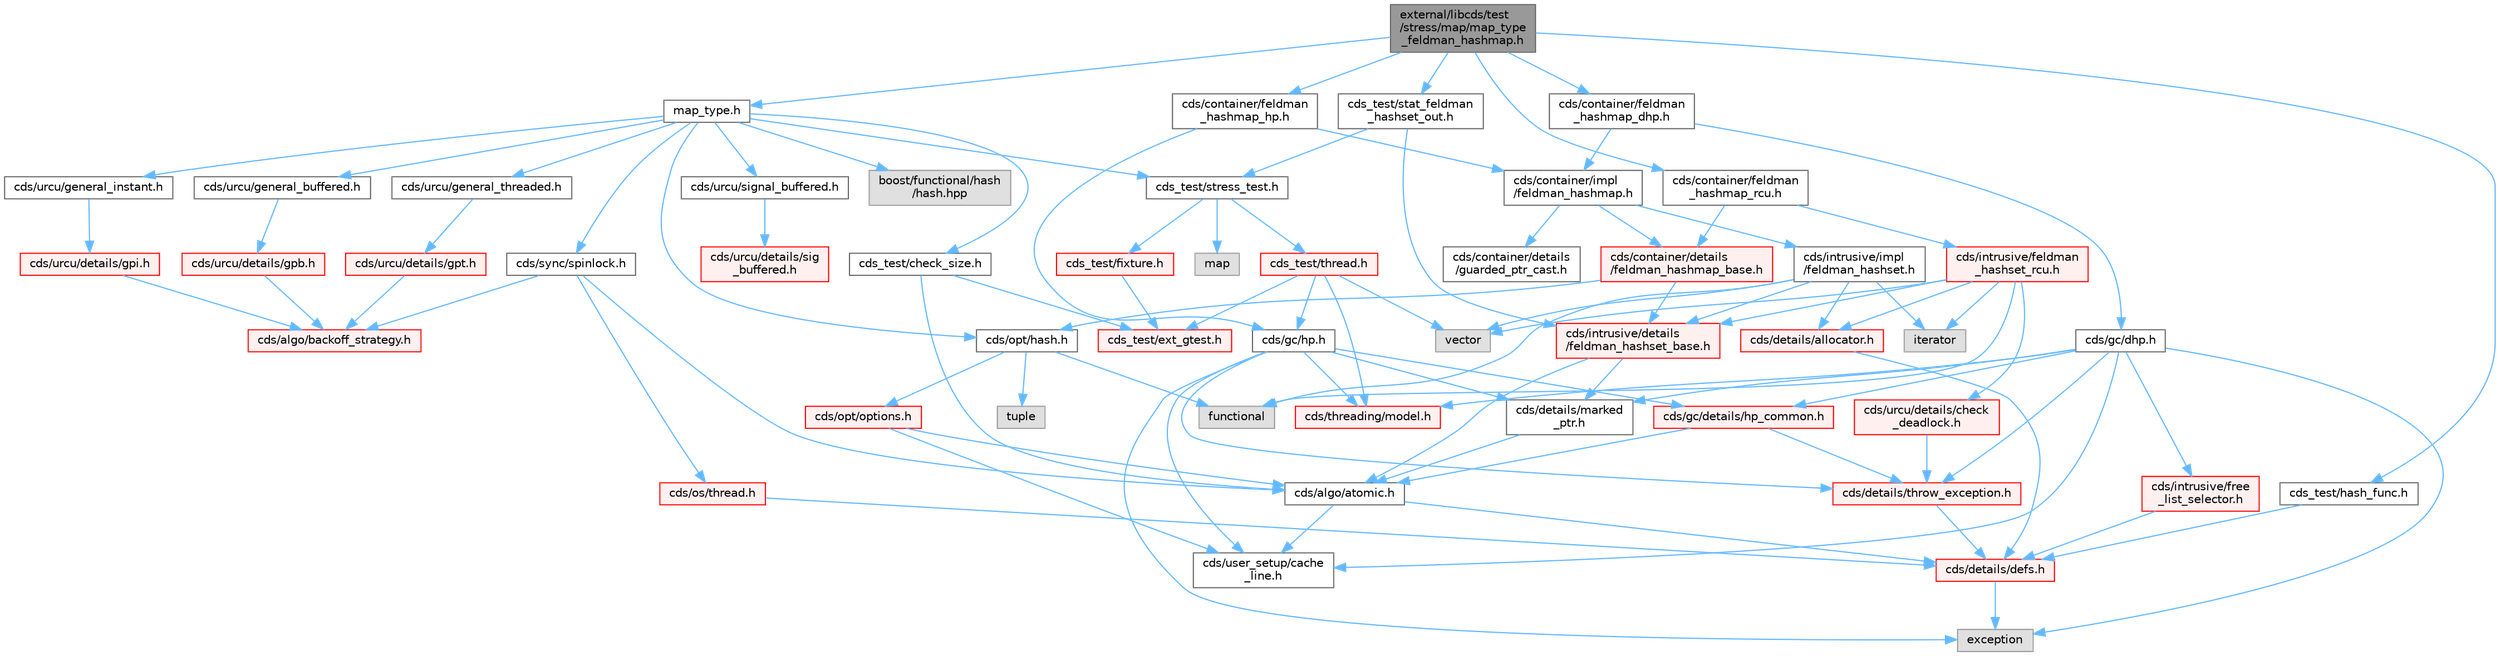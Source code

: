 digraph "external/libcds/test/stress/map/map_type_feldman_hashmap.h"
{
 // LATEX_PDF_SIZE
  bgcolor="transparent";
  edge [fontname=Helvetica,fontsize=10,labelfontname=Helvetica,labelfontsize=10];
  node [fontname=Helvetica,fontsize=10,shape=box,height=0.2,width=0.4];
  Node1 [id="Node000001",label="external/libcds/test\l/stress/map/map_type\l_feldman_hashmap.h",height=0.2,width=0.4,color="gray40", fillcolor="grey60", style="filled", fontcolor="black",tooltip=" "];
  Node1 -> Node2 [id="edge92_Node000001_Node000002",color="steelblue1",style="solid",tooltip=" "];
  Node2 [id="Node000002",label="map_type.h",height=0.2,width=0.4,color="grey40", fillcolor="white", style="filled",URL="$map__type_8h.html",tooltip=" "];
  Node2 -> Node3 [id="edge93_Node000002_Node000003",color="steelblue1",style="solid",tooltip=" "];
  Node3 [id="Node000003",label="cds/urcu/general_instant.h",height=0.2,width=0.4,color="grey40", fillcolor="white", style="filled",URL="$general__instant_8h.html",tooltip=" "];
  Node3 -> Node4 [id="edge94_Node000003_Node000004",color="steelblue1",style="solid",tooltip=" "];
  Node4 [id="Node000004",label="cds/urcu/details/gpi.h",height=0.2,width=0.4,color="red", fillcolor="#FFF0F0", style="filled",URL="$gpi_8h.html",tooltip=" "];
  Node4 -> Node54 [id="edge95_Node000004_Node000054",color="steelblue1",style="solid",tooltip=" "];
  Node54 [id="Node000054",label="cds/algo/backoff_strategy.h",height=0.2,width=0.4,color="red", fillcolor="#FFF0F0", style="filled",URL="$backoff__strategy_8h.html",tooltip=" "];
  Node2 -> Node58 [id="edge96_Node000002_Node000058",color="steelblue1",style="solid",tooltip=" "];
  Node58 [id="Node000058",label="cds/urcu/general_buffered.h",height=0.2,width=0.4,color="grey40", fillcolor="white", style="filled",URL="$general__buffered_8h.html",tooltip=" "];
  Node58 -> Node59 [id="edge97_Node000058_Node000059",color="steelblue1",style="solid",tooltip=" "];
  Node59 [id="Node000059",label="cds/urcu/details/gpb.h",height=0.2,width=0.4,color="red", fillcolor="#FFF0F0", style="filled",URL="$gpb_8h.html",tooltip=" "];
  Node59 -> Node54 [id="edge98_Node000059_Node000054",color="steelblue1",style="solid",tooltip=" "];
  Node2 -> Node72 [id="edge99_Node000002_Node000072",color="steelblue1",style="solid",tooltip=" "];
  Node72 [id="Node000072",label="cds/urcu/general_threaded.h",height=0.2,width=0.4,color="grey40", fillcolor="white", style="filled",URL="$general__threaded_8h.html",tooltip=" "];
  Node72 -> Node73 [id="edge100_Node000072_Node000073",color="steelblue1",style="solid",tooltip=" "];
  Node73 [id="Node000073",label="cds/urcu/details/gpt.h",height=0.2,width=0.4,color="red", fillcolor="#FFF0F0", style="filled",URL="$gpt_8h.html",tooltip=" "];
  Node73 -> Node54 [id="edge101_Node000073_Node000054",color="steelblue1",style="solid",tooltip=" "];
  Node2 -> Node76 [id="edge102_Node000002_Node000076",color="steelblue1",style="solid",tooltip=" "];
  Node76 [id="Node000076",label="cds/urcu/signal_buffered.h",height=0.2,width=0.4,color="grey40", fillcolor="white", style="filled",URL="$signal__buffered_8h.html",tooltip=" "];
  Node76 -> Node77 [id="edge103_Node000076_Node000077",color="steelblue1",style="solid",tooltip=" "];
  Node77 [id="Node000077",label="cds/urcu/details/sig\l_buffered.h",height=0.2,width=0.4,color="red", fillcolor="#FFF0F0", style="filled",URL="$sig__buffered_8h.html",tooltip=" "];
  Node2 -> Node79 [id="edge104_Node000002_Node000079",color="steelblue1",style="solid",tooltip=" "];
  Node79 [id="Node000079",label="cds/sync/spinlock.h",height=0.2,width=0.4,color="grey40", fillcolor="white", style="filled",URL="$sync_2spinlock_8h.html",tooltip=" "];
  Node79 -> Node9 [id="edge105_Node000079_Node000009",color="steelblue1",style="solid",tooltip=" "];
  Node9 [id="Node000009",label="cds/algo/atomic.h",height=0.2,width=0.4,color="grey40", fillcolor="white", style="filled",URL="$external_2libcds_2cds_2algo_2atomic_8h.html",tooltip=" "];
  Node9 -> Node10 [id="edge106_Node000009_Node000010",color="steelblue1",style="solid",tooltip=" "];
  Node10 [id="Node000010",label="cds/details/defs.h",height=0.2,width=0.4,color="red", fillcolor="#FFF0F0", style="filled",URL="$details_2defs_8h.html",tooltip=" "];
  Node10 -> Node15 [id="edge107_Node000010_Node000015",color="steelblue1",style="solid",tooltip=" "];
  Node15 [id="Node000015",label="exception",height=0.2,width=0.4,color="grey60", fillcolor="#E0E0E0", style="filled",tooltip=" "];
  Node9 -> Node23 [id="edge108_Node000009_Node000023",color="steelblue1",style="solid",tooltip=" "];
  Node23 [id="Node000023",label="cds/user_setup/cache\l_line.h",height=0.2,width=0.4,color="grey40", fillcolor="white", style="filled",URL="$cache__line_8h.html",tooltip="Cache-line size definition"];
  Node79 -> Node43 [id="edge109_Node000079_Node000043",color="steelblue1",style="solid",tooltip=" "];
  Node43 [id="Node000043",label="cds/os/thread.h",height=0.2,width=0.4,color="red", fillcolor="#FFF0F0", style="filled",URL="$cds_2os_2thread_8h.html",tooltip=" "];
  Node43 -> Node10 [id="edge110_Node000043_Node000010",color="steelblue1",style="solid",tooltip=" "];
  Node79 -> Node54 [id="edge111_Node000079_Node000054",color="steelblue1",style="solid",tooltip=" "];
  Node2 -> Node80 [id="edge112_Node000002_Node000080",color="steelblue1",style="solid",tooltip=" "];
  Node80 [id="Node000080",label="cds/opt/hash.h",height=0.2,width=0.4,color="grey40", fillcolor="white", style="filled",URL="$external_2libcds_2cds_2opt_2hash_8h.html",tooltip=" "];
  Node80 -> Node81 [id="edge113_Node000080_Node000081",color="steelblue1",style="solid",tooltip=" "];
  Node81 [id="Node000081",label="tuple",height=0.2,width=0.4,color="grey60", fillcolor="#E0E0E0", style="filled",tooltip=" "];
  Node80 -> Node82 [id="edge114_Node000080_Node000082",color="steelblue1",style="solid",tooltip=" "];
  Node82 [id="Node000082",label="functional",height=0.2,width=0.4,color="grey60", fillcolor="#E0E0E0", style="filled",tooltip=" "];
  Node80 -> Node66 [id="edge115_Node000080_Node000066",color="steelblue1",style="solid",tooltip=" "];
  Node66 [id="Node000066",label="cds/opt/options.h",height=0.2,width=0.4,color="red", fillcolor="#FFF0F0", style="filled",URL="$opt_2options_8h.html",tooltip=" "];
  Node66 -> Node23 [id="edge116_Node000066_Node000023",color="steelblue1",style="solid",tooltip=" "];
  Node66 -> Node9 [id="edge117_Node000066_Node000009",color="steelblue1",style="solid",tooltip=" "];
  Node2 -> Node83 [id="edge118_Node000002_Node000083",color="steelblue1",style="solid",tooltip=" "];
  Node83 [id="Node000083",label="boost/functional/hash\l/hash.hpp",height=0.2,width=0.4,color="grey60", fillcolor="#E0E0E0", style="filled",tooltip=" "];
  Node2 -> Node84 [id="edge119_Node000002_Node000084",color="steelblue1",style="solid",tooltip=" "];
  Node84 [id="Node000084",label="cds_test/stress_test.h",height=0.2,width=0.4,color="grey40", fillcolor="white", style="filled",URL="$stress__test_8h.html",tooltip=" "];
  Node84 -> Node85 [id="edge120_Node000084_Node000085",color="steelblue1",style="solid",tooltip=" "];
  Node85 [id="Node000085",label="map",height=0.2,width=0.4,color="grey60", fillcolor="#E0E0E0", style="filled",tooltip=" "];
  Node84 -> Node86 [id="edge121_Node000084_Node000086",color="steelblue1",style="solid",tooltip=" "];
  Node86 [id="Node000086",label="cds_test/fixture.h",height=0.2,width=0.4,color="red", fillcolor="#FFF0F0", style="filled",URL="$fixture_8h.html",tooltip=" "];
  Node86 -> Node87 [id="edge122_Node000086_Node000087",color="steelblue1",style="solid",tooltip=" "];
  Node87 [id="Node000087",label="cds_test/ext_gtest.h",height=0.2,width=0.4,color="red", fillcolor="#FFF0F0", style="filled",URL="$ext__gtest_8h.html",tooltip=" "];
  Node84 -> Node91 [id="edge123_Node000084_Node000091",color="steelblue1",style="solid",tooltip=" "];
  Node91 [id="Node000091",label="cds_test/thread.h",height=0.2,width=0.4,color="red", fillcolor="#FFF0F0", style="filled",URL="$test_2include_2cds__test_2thread_8h.html",tooltip=" "];
  Node91 -> Node87 [id="edge124_Node000091_Node000087",color="steelblue1",style="solid",tooltip=" "];
  Node91 -> Node92 [id="edge125_Node000091_Node000092",color="steelblue1",style="solid",tooltip=" "];
  Node92 [id="Node000092",label="vector",height=0.2,width=0.4,color="grey60", fillcolor="#E0E0E0", style="filled",tooltip=" "];
  Node91 -> Node47 [id="edge126_Node000091_Node000047",color="steelblue1",style="solid",tooltip=" "];
  Node47 [id="Node000047",label="cds/threading/model.h",height=0.2,width=0.4,color="red", fillcolor="#FFF0F0", style="filled",URL="$model_8h.html",tooltip=" "];
  Node91 -> Node93 [id="edge127_Node000091_Node000093",color="steelblue1",style="solid",tooltip=" "];
  Node93 [id="Node000093",label="cds/gc/hp.h",height=0.2,width=0.4,color="grey40", fillcolor="white", style="filled",URL="$hp_8h.html",tooltip=" "];
  Node93 -> Node15 [id="edge128_Node000093_Node000015",color="steelblue1",style="solid",tooltip=" "];
  Node93 -> Node94 [id="edge129_Node000093_Node000094",color="steelblue1",style="solid",tooltip=" "];
  Node94 [id="Node000094",label="cds/gc/details/hp_common.h",height=0.2,width=0.4,color="red", fillcolor="#FFF0F0", style="filled",URL="$hp__common_8h.html",tooltip=" "];
  Node94 -> Node9 [id="edge130_Node000094_Node000009",color="steelblue1",style="solid",tooltip=" "];
  Node94 -> Node40 [id="edge131_Node000094_Node000040",color="steelblue1",style="solid",tooltip=" "];
  Node40 [id="Node000040",label="cds/details/throw_exception.h",height=0.2,width=0.4,color="red", fillcolor="#FFF0F0", style="filled",URL="$throw__exception_8h.html",tooltip=" "];
  Node40 -> Node10 [id="edge132_Node000040_Node000010",color="steelblue1",style="solid",tooltip=" "];
  Node93 -> Node47 [id="edge133_Node000093_Node000047",color="steelblue1",style="solid",tooltip=" "];
  Node93 -> Node40 [id="edge134_Node000093_Node000040",color="steelblue1",style="solid",tooltip=" "];
  Node93 -> Node46 [id="edge135_Node000093_Node000046",color="steelblue1",style="solid",tooltip=" "];
  Node46 [id="Node000046",label="cds/details/marked\l_ptr.h",height=0.2,width=0.4,color="grey40", fillcolor="white", style="filled",URL="$marked__ptr_8h.html",tooltip=" "];
  Node46 -> Node9 [id="edge136_Node000046_Node000009",color="steelblue1",style="solid",tooltip=" "];
  Node93 -> Node23 [id="edge137_Node000093_Node000023",color="steelblue1",style="solid",tooltip=" "];
  Node2 -> Node95 [id="edge138_Node000002_Node000095",color="steelblue1",style="solid",tooltip=" "];
  Node95 [id="Node000095",label="cds_test/check_size.h",height=0.2,width=0.4,color="grey40", fillcolor="white", style="filled",URL="$check__size_8h.html",tooltip=" "];
  Node95 -> Node87 [id="edge139_Node000095_Node000087",color="steelblue1",style="solid",tooltip=" "];
  Node95 -> Node9 [id="edge140_Node000095_Node000009",color="steelblue1",style="solid",tooltip=" "];
  Node1 -> Node96 [id="edge141_Node000001_Node000096",color="steelblue1",style="solid",tooltip=" "];
  Node96 [id="Node000096",label="cds/container/feldman\l_hashmap_hp.h",height=0.2,width=0.4,color="grey40", fillcolor="white", style="filled",URL="$feldman__hashmap__hp_8h.html",tooltip=" "];
  Node96 -> Node97 [id="edge142_Node000096_Node000097",color="steelblue1",style="solid",tooltip=" "];
  Node97 [id="Node000097",label="cds/container/impl\l/feldman_hashmap.h",height=0.2,width=0.4,color="grey40", fillcolor="white", style="filled",URL="$feldman__hashmap_8h.html",tooltip=" "];
  Node97 -> Node98 [id="edge143_Node000097_Node000098",color="steelblue1",style="solid",tooltip=" "];
  Node98 [id="Node000098",label="cds/intrusive/impl\l/feldman_hashset.h",height=0.2,width=0.4,color="grey40", fillcolor="white", style="filled",URL="$intrusive_2impl_2feldman__hashset_8h.html",tooltip=" "];
  Node98 -> Node82 [id="edge144_Node000098_Node000082",color="steelblue1",style="solid",tooltip=" "];
  Node98 -> Node99 [id="edge145_Node000098_Node000099",color="steelblue1",style="solid",tooltip=" "];
  Node99 [id="Node000099",label="iterator",height=0.2,width=0.4,color="grey60", fillcolor="#E0E0E0", style="filled",tooltip=" "];
  Node98 -> Node92 [id="edge146_Node000098_Node000092",color="steelblue1",style="solid",tooltip=" "];
  Node98 -> Node100 [id="edge147_Node000098_Node000100",color="steelblue1",style="solid",tooltip=" "];
  Node100 [id="Node000100",label="cds/intrusive/details\l/feldman_hashset_base.h",height=0.2,width=0.4,color="red", fillcolor="#FFF0F0", style="filled",URL="$intrusive_2details_2feldman__hashset__base_8h.html",tooltip=" "];
  Node100 -> Node9 [id="edge148_Node000100_Node000009",color="steelblue1",style="solid",tooltip=" "];
  Node100 -> Node46 [id="edge149_Node000100_Node000046",color="steelblue1",style="solid",tooltip=" "];
  Node98 -> Node25 [id="edge150_Node000098_Node000025",color="steelblue1",style="solid",tooltip=" "];
  Node25 [id="Node000025",label="cds/details/allocator.h",height=0.2,width=0.4,color="red", fillcolor="#FFF0F0", style="filled",URL="$external_2libcds_2cds_2details_2allocator_8h.html",tooltip=" "];
  Node25 -> Node10 [id="edge151_Node000025_Node000010",color="steelblue1",style="solid",tooltip=" "];
  Node97 -> Node104 [id="edge152_Node000097_Node000104",color="steelblue1",style="solid",tooltip=" "];
  Node104 [id="Node000104",label="cds/container/details\l/feldman_hashmap_base.h",height=0.2,width=0.4,color="red", fillcolor="#FFF0F0", style="filled",URL="$feldman__hashmap__base_8h.html",tooltip=" "];
  Node104 -> Node100 [id="edge153_Node000104_Node000100",color="steelblue1",style="solid",tooltip=" "];
  Node104 -> Node80 [id="edge154_Node000104_Node000080",color="steelblue1",style="solid",tooltip=" "];
  Node97 -> Node105 [id="edge155_Node000097_Node000105",color="steelblue1",style="solid",tooltip=" "];
  Node105 [id="Node000105",label="cds/container/details\l/guarded_ptr_cast.h",height=0.2,width=0.4,color="grey40", fillcolor="white", style="filled",URL="$guarded__ptr__cast_8h.html",tooltip=" "];
  Node96 -> Node93 [id="edge156_Node000096_Node000093",color="steelblue1",style="solid",tooltip=" "];
  Node1 -> Node106 [id="edge157_Node000001_Node000106",color="steelblue1",style="solid",tooltip=" "];
  Node106 [id="Node000106",label="cds/container/feldman\l_hashmap_dhp.h",height=0.2,width=0.4,color="grey40", fillcolor="white", style="filled",URL="$feldman__hashmap__dhp_8h.html",tooltip=" "];
  Node106 -> Node97 [id="edge158_Node000106_Node000097",color="steelblue1",style="solid",tooltip=" "];
  Node106 -> Node107 [id="edge159_Node000106_Node000107",color="steelblue1",style="solid",tooltip=" "];
  Node107 [id="Node000107",label="cds/gc/dhp.h",height=0.2,width=0.4,color="grey40", fillcolor="white", style="filled",URL="$dhp_8h.html",tooltip=" "];
  Node107 -> Node15 [id="edge160_Node000107_Node000015",color="steelblue1",style="solid",tooltip=" "];
  Node107 -> Node94 [id="edge161_Node000107_Node000094",color="steelblue1",style="solid",tooltip=" "];
  Node107 -> Node47 [id="edge162_Node000107_Node000047",color="steelblue1",style="solid",tooltip=" "];
  Node107 -> Node108 [id="edge163_Node000107_Node000108",color="steelblue1",style="solid",tooltip=" "];
  Node108 [id="Node000108",label="cds/intrusive/free\l_list_selector.h",height=0.2,width=0.4,color="red", fillcolor="#FFF0F0", style="filled",URL="$free__list__selector_8h.html",tooltip=" "];
  Node108 -> Node10 [id="edge164_Node000108_Node000010",color="steelblue1",style="solid",tooltip=" "];
  Node107 -> Node40 [id="edge165_Node000107_Node000040",color="steelblue1",style="solid",tooltip=" "];
  Node107 -> Node46 [id="edge166_Node000107_Node000046",color="steelblue1",style="solid",tooltip=" "];
  Node107 -> Node23 [id="edge167_Node000107_Node000023",color="steelblue1",style="solid",tooltip=" "];
  Node1 -> Node110 [id="edge168_Node000001_Node000110",color="steelblue1",style="solid",tooltip=" "];
  Node110 [id="Node000110",label="cds/container/feldman\l_hashmap_rcu.h",height=0.2,width=0.4,color="grey40", fillcolor="white", style="filled",URL="$feldman__hashmap__rcu_8h.html",tooltip=" "];
  Node110 -> Node111 [id="edge169_Node000110_Node000111",color="steelblue1",style="solid",tooltip=" "];
  Node111 [id="Node000111",label="cds/intrusive/feldman\l_hashset_rcu.h",height=0.2,width=0.4,color="red", fillcolor="#FFF0F0", style="filled",URL="$intrusive_2feldman__hashset__rcu_8h.html",tooltip=" "];
  Node111 -> Node82 [id="edge170_Node000111_Node000082",color="steelblue1",style="solid",tooltip=" "];
  Node111 -> Node99 [id="edge171_Node000111_Node000099",color="steelblue1",style="solid",tooltip=" "];
  Node111 -> Node92 [id="edge172_Node000111_Node000092",color="steelblue1",style="solid",tooltip=" "];
  Node111 -> Node100 [id="edge173_Node000111_Node000100",color="steelblue1",style="solid",tooltip=" "];
  Node111 -> Node25 [id="edge174_Node000111_Node000025",color="steelblue1",style="solid",tooltip=" "];
  Node111 -> Node112 [id="edge175_Node000111_Node000112",color="steelblue1",style="solid",tooltip=" "];
  Node112 [id="Node000112",label="cds/urcu/details/check\l_deadlock.h",height=0.2,width=0.4,color="red", fillcolor="#FFF0F0", style="filled",URL="$check__deadlock_8h.html",tooltip=" "];
  Node112 -> Node40 [id="edge176_Node000112_Node000040",color="steelblue1",style="solid",tooltip=" "];
  Node110 -> Node104 [id="edge177_Node000110_Node000104",color="steelblue1",style="solid",tooltip=" "];
  Node1 -> Node115 [id="edge178_Node000001_Node000115",color="steelblue1",style="solid",tooltip=" "];
  Node115 [id="Node000115",label="cds_test/stat_feldman\l_hashset_out.h",height=0.2,width=0.4,color="grey40", fillcolor="white", style="filled",URL="$stat__feldman__hashset__out_8h.html",tooltip=" "];
  Node115 -> Node84 [id="edge179_Node000115_Node000084",color="steelblue1",style="solid",tooltip=" "];
  Node115 -> Node100 [id="edge180_Node000115_Node000100",color="steelblue1",style="solid",tooltip=" "];
  Node1 -> Node116 [id="edge181_Node000001_Node000116",color="steelblue1",style="solid",tooltip=" "];
  Node116 [id="Node000116",label="cds_test/hash_func.h",height=0.2,width=0.4,color="grey40", fillcolor="white", style="filled",URL="$hash__func_8h.html",tooltip=" "];
  Node116 -> Node10 [id="edge182_Node000116_Node000010",color="steelblue1",style="solid",tooltip=" "];
}
